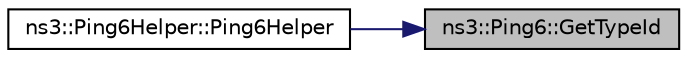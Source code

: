 digraph "ns3::Ping6::GetTypeId"
{
 // LATEX_PDF_SIZE
  edge [fontname="Helvetica",fontsize="10",labelfontname="Helvetica",labelfontsize="10"];
  node [fontname="Helvetica",fontsize="10",shape=record];
  rankdir="RL";
  Node1 [label="ns3::Ping6::GetTypeId",height=0.2,width=0.4,color="black", fillcolor="grey75", style="filled", fontcolor="black",tooltip="Get the type ID."];
  Node1 -> Node2 [dir="back",color="midnightblue",fontsize="10",style="solid",fontname="Helvetica"];
  Node2 [label="ns3::Ping6Helper::Ping6Helper",height=0.2,width=0.4,color="black", fillcolor="white", style="filled",URL="$classns3_1_1_ping6_helper.html#abf0f36f64a213df907cc6bc8b30eb5b7",tooltip="Constructor."];
}
